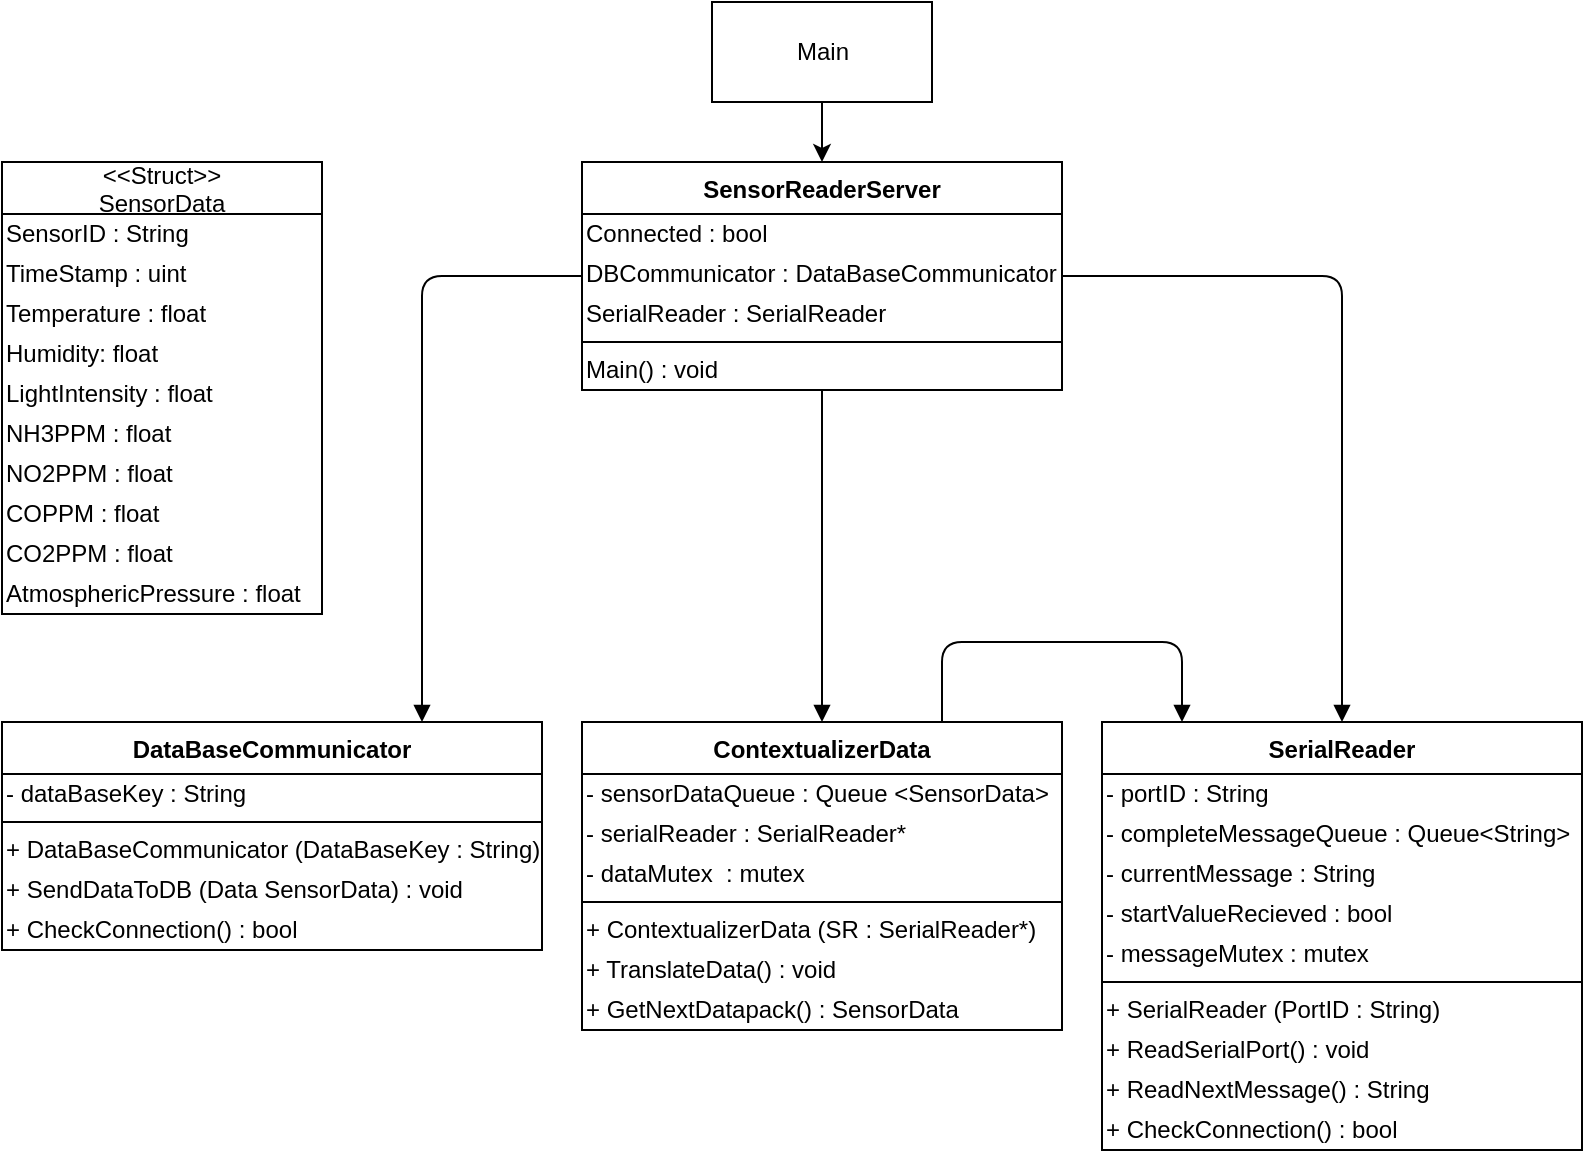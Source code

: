 <mxfile version="15.2.7" type="device"><diagram id="BNYYNZmrmDitFUopMoAo" name="Page-1"><mxGraphModel dx="1038" dy="607" grid="1" gridSize="10" guides="1" tooltips="1" connect="1" arrows="1" fold="1" page="1" pageScale="1" pageWidth="3300" pageHeight="4681" math="0" shadow="0"><root><mxCell id="0"/><mxCell id="1" parent="0"/><mxCell id="QGwHaub39kfZVVOh2_jb-5" value="&lt;&lt;Struct&gt;&gt;&#10;SensorData" style="swimlane;fontStyle=0;childLayout=stackLayout;horizontal=1;startSize=26;fillColor=none;horizontalStack=0;resizeParent=1;resizeParentMax=0;resizeLast=0;collapsible=1;marginBottom=0;" vertex="1" parent="1"><mxGeometry x="10" y="80" width="160" height="226" as="geometry"/></mxCell><mxCell id="QGwHaub39kfZVVOh2_jb-9" value="SensorID : String" style="text;html=1;align=left;verticalAlign=middle;resizable=0;points=[];autosize=1;strokeColor=none;fillColor=none;" vertex="1" parent="QGwHaub39kfZVVOh2_jb-5"><mxGeometry y="26" width="160" height="20" as="geometry"/></mxCell><mxCell id="QGwHaub39kfZVVOh2_jb-10" value="TimeStamp : uint" style="text;html=1;align=left;verticalAlign=middle;resizable=0;points=[];autosize=1;strokeColor=none;fillColor=none;" vertex="1" parent="QGwHaub39kfZVVOh2_jb-5"><mxGeometry y="46" width="160" height="20" as="geometry"/></mxCell><mxCell id="QGwHaub39kfZVVOh2_jb-11" value="Temperature : float" style="text;html=1;align=left;verticalAlign=middle;resizable=0;points=[];autosize=1;strokeColor=none;fillColor=none;" vertex="1" parent="QGwHaub39kfZVVOh2_jb-5"><mxGeometry y="66" width="160" height="20" as="geometry"/></mxCell><mxCell id="QGwHaub39kfZVVOh2_jb-12" value="Humidity: float" style="text;html=1;align=left;verticalAlign=middle;resizable=0;points=[];autosize=1;strokeColor=none;fillColor=none;" vertex="1" parent="QGwHaub39kfZVVOh2_jb-5"><mxGeometry y="86" width="160" height="20" as="geometry"/></mxCell><mxCell id="QGwHaub39kfZVVOh2_jb-13" value="LightIntensity : float" style="text;html=1;align=left;verticalAlign=middle;resizable=0;points=[];autosize=1;strokeColor=none;fillColor=none;" vertex="1" parent="QGwHaub39kfZVVOh2_jb-5"><mxGeometry y="106" width="160" height="20" as="geometry"/></mxCell><mxCell id="QGwHaub39kfZVVOh2_jb-14" value="NH3PPM : float" style="text;html=1;align=left;verticalAlign=middle;resizable=0;points=[];autosize=1;strokeColor=none;fillColor=none;" vertex="1" parent="QGwHaub39kfZVVOh2_jb-5"><mxGeometry y="126" width="160" height="20" as="geometry"/></mxCell><mxCell id="QGwHaub39kfZVVOh2_jb-15" value="&lt;div&gt;&lt;span&gt;NO2PPM : float&lt;/span&gt;&lt;/div&gt;" style="text;html=1;align=left;verticalAlign=middle;resizable=0;points=[];autosize=1;strokeColor=none;fillColor=none;" vertex="1" parent="QGwHaub39kfZVVOh2_jb-5"><mxGeometry y="146" width="160" height="20" as="geometry"/></mxCell><mxCell id="QGwHaub39kfZVVOh2_jb-16" value="COPPM : float" style="text;html=1;align=left;verticalAlign=middle;resizable=0;points=[];autosize=1;strokeColor=none;fillColor=none;" vertex="1" parent="QGwHaub39kfZVVOh2_jb-5"><mxGeometry y="166" width="160" height="20" as="geometry"/></mxCell><mxCell id="QGwHaub39kfZVVOh2_jb-17" value="CO2PPM : float" style="text;html=1;align=left;verticalAlign=middle;resizable=0;points=[];autosize=1;strokeColor=none;fillColor=none;" vertex="1" parent="QGwHaub39kfZVVOh2_jb-5"><mxGeometry y="186" width="160" height="20" as="geometry"/></mxCell><mxCell id="QGwHaub39kfZVVOh2_jb-18" value="AtmosphericPressure : float" style="text;html=1;align=left;verticalAlign=middle;resizable=0;points=[];autosize=1;strokeColor=none;fillColor=none;" vertex="1" parent="QGwHaub39kfZVVOh2_jb-5"><mxGeometry y="206" width="160" height="20" as="geometry"/></mxCell><mxCell id="QGwHaub39kfZVVOh2_jb-19" value="DataBaseCommunicator" style="swimlane;fontStyle=1;align=center;verticalAlign=top;childLayout=stackLayout;horizontal=1;startSize=26;horizontalStack=0;resizeParent=1;resizeParentMax=0;resizeLast=0;collapsible=1;marginBottom=0;" vertex="1" parent="1"><mxGeometry x="10" y="360" width="270" height="114" as="geometry"/></mxCell><mxCell id="QGwHaub39kfZVVOh2_jb-23" value="- dataBaseKey : String" style="text;html=1;align=left;verticalAlign=middle;resizable=0;points=[];autosize=1;strokeColor=none;fillColor=none;" vertex="1" parent="QGwHaub39kfZVVOh2_jb-19"><mxGeometry y="26" width="270" height="20" as="geometry"/></mxCell><mxCell id="QGwHaub39kfZVVOh2_jb-21" value="" style="line;strokeWidth=1;fillColor=none;align=left;verticalAlign=middle;spacingTop=-1;spacingLeft=3;spacingRight=3;rotatable=0;labelPosition=right;points=[];portConstraint=eastwest;" vertex="1" parent="QGwHaub39kfZVVOh2_jb-19"><mxGeometry y="46" width="270" height="8" as="geometry"/></mxCell><mxCell id="QGwHaub39kfZVVOh2_jb-25" value="+ DataBaseCommunicator (DataBaseKey : String)" style="text;html=1;align=left;verticalAlign=middle;resizable=0;points=[];autosize=1;strokeColor=none;fillColor=none;" vertex="1" parent="QGwHaub39kfZVVOh2_jb-19"><mxGeometry y="54" width="270" height="20" as="geometry"/></mxCell><mxCell id="QGwHaub39kfZVVOh2_jb-24" value="+ SendDataToDB (Data SensorData) : void" style="text;html=1;align=left;verticalAlign=middle;resizable=0;points=[];autosize=1;strokeColor=none;fillColor=none;" vertex="1" parent="QGwHaub39kfZVVOh2_jb-19"><mxGeometry y="74" width="270" height="20" as="geometry"/></mxCell><mxCell id="QGwHaub39kfZVVOh2_jb-46" value="+ CheckConnection() : bool" style="text;html=1;align=left;verticalAlign=middle;resizable=0;points=[];autosize=1;strokeColor=none;fillColor=none;" vertex="1" parent="QGwHaub39kfZVVOh2_jb-19"><mxGeometry y="94" width="270" height="20" as="geometry"/></mxCell><mxCell id="QGwHaub39kfZVVOh2_jb-26" value="SensorReaderServer" style="swimlane;fontStyle=1;align=center;verticalAlign=top;childLayout=stackLayout;horizontal=1;startSize=26;horizontalStack=0;resizeParent=1;resizeParentMax=0;resizeLast=0;collapsible=1;marginBottom=0;" vertex="1" parent="1"><mxGeometry x="300" y="80" width="240" height="114" as="geometry"/></mxCell><mxCell id="QGwHaub39kfZVVOh2_jb-44" value="Connected : bool" style="text;html=1;align=left;verticalAlign=middle;resizable=0;points=[];autosize=1;strokeColor=none;fillColor=none;" vertex="1" parent="QGwHaub39kfZVVOh2_jb-26"><mxGeometry y="26" width="240" height="20" as="geometry"/></mxCell><mxCell id="QGwHaub39kfZVVOh2_jb-30" value="&lt;span style=&quot;&quot;&gt;DBCommunicator : DataBaseCommunicator&lt;/span&gt;" style="text;html=1;align=left;verticalAlign=middle;resizable=0;points=[];autosize=1;strokeColor=none;fillColor=none;" vertex="1" parent="QGwHaub39kfZVVOh2_jb-26"><mxGeometry y="46" width="240" height="20" as="geometry"/></mxCell><mxCell id="QGwHaub39kfZVVOh2_jb-47" value="SerialReader : SerialReader" style="text;html=1;align=left;verticalAlign=middle;resizable=0;points=[];autosize=1;strokeColor=none;fillColor=none;" vertex="1" parent="QGwHaub39kfZVVOh2_jb-26"><mxGeometry y="66" width="240" height="20" as="geometry"/></mxCell><mxCell id="QGwHaub39kfZVVOh2_jb-28" value="" style="line;strokeWidth=1;fillColor=none;align=left;verticalAlign=middle;spacingTop=-1;spacingLeft=3;spacingRight=3;rotatable=0;labelPosition=right;points=[];portConstraint=eastwest;" vertex="1" parent="QGwHaub39kfZVVOh2_jb-26"><mxGeometry y="86" width="240" height="8" as="geometry"/></mxCell><mxCell id="QGwHaub39kfZVVOh2_jb-31" value="Main() : void" style="text;html=1;align=left;verticalAlign=middle;resizable=0;points=[];autosize=1;strokeColor=none;fillColor=none;" vertex="1" parent="QGwHaub39kfZVVOh2_jb-26"><mxGeometry y="94" width="240" height="20" as="geometry"/></mxCell><mxCell id="QGwHaub39kfZVVOh2_jb-32" value="SerialReader" style="swimlane;fontStyle=1;align=center;verticalAlign=top;childLayout=stackLayout;horizontal=1;startSize=26;horizontalStack=0;resizeParent=1;resizeParentMax=0;resizeLast=0;collapsible=1;marginBottom=0;" vertex="1" parent="1"><mxGeometry x="560" y="360" width="240" height="214" as="geometry"/></mxCell><mxCell id="QGwHaub39kfZVVOh2_jb-36" value="- portID : String" style="text;html=1;align=left;verticalAlign=middle;resizable=0;points=[];autosize=1;strokeColor=none;fillColor=none;" vertex="1" parent="QGwHaub39kfZVVOh2_jb-32"><mxGeometry y="26" width="240" height="20" as="geometry"/></mxCell><mxCell id="QGwHaub39kfZVVOh2_jb-37" value="- completeMessageQueue : Queue&amp;lt;String&amp;gt;" style="text;html=1;align=left;verticalAlign=middle;resizable=0;points=[];autosize=1;strokeColor=none;fillColor=none;" vertex="1" parent="QGwHaub39kfZVVOh2_jb-32"><mxGeometry y="46" width="240" height="20" as="geometry"/></mxCell><mxCell id="QGwHaub39kfZVVOh2_jb-38" value="- currentMessage : String" style="text;html=1;align=left;verticalAlign=middle;resizable=0;points=[];autosize=1;strokeColor=none;fillColor=none;" vertex="1" parent="QGwHaub39kfZVVOh2_jb-32"><mxGeometry y="66" width="240" height="20" as="geometry"/></mxCell><mxCell id="QGwHaub39kfZVVOh2_jb-43" value="- startValueRecieved : bool" style="text;html=1;align=left;verticalAlign=middle;resizable=0;points=[];autosize=1;strokeColor=none;fillColor=none;" vertex="1" parent="QGwHaub39kfZVVOh2_jb-32"><mxGeometry y="86" width="240" height="20" as="geometry"/></mxCell><mxCell id="QGwHaub39kfZVVOh2_jb-55" value="- messageMutex : mutex" style="text;html=1;align=left;verticalAlign=middle;resizable=0;points=[];autosize=1;strokeColor=none;fillColor=none;" vertex="1" parent="QGwHaub39kfZVVOh2_jb-32"><mxGeometry y="106" width="240" height="20" as="geometry"/></mxCell><mxCell id="QGwHaub39kfZVVOh2_jb-34" value="" style="line;strokeWidth=1;fillColor=none;align=left;verticalAlign=middle;spacingTop=-1;spacingLeft=3;spacingRight=3;rotatable=0;labelPosition=right;points=[];portConstraint=eastwest;" vertex="1" parent="QGwHaub39kfZVVOh2_jb-32"><mxGeometry y="126" width="240" height="8" as="geometry"/></mxCell><mxCell id="QGwHaub39kfZVVOh2_jb-39" value="+ SerialReader (PortID : String)" style="text;html=1;align=left;verticalAlign=middle;resizable=0;points=[];autosize=1;strokeColor=none;fillColor=none;" vertex="1" parent="QGwHaub39kfZVVOh2_jb-32"><mxGeometry y="134" width="240" height="20" as="geometry"/></mxCell><mxCell id="QGwHaub39kfZVVOh2_jb-42" value="+ ReadSerialPort() : void" style="text;html=1;align=left;verticalAlign=middle;resizable=0;points=[];autosize=1;strokeColor=none;fillColor=none;" vertex="1" parent="QGwHaub39kfZVVOh2_jb-32"><mxGeometry y="154" width="240" height="20" as="geometry"/></mxCell><mxCell id="QGwHaub39kfZVVOh2_jb-56" value="+ ReadNextMessage() : String" style="text;html=1;align=left;verticalAlign=middle;resizable=0;points=[];autosize=1;strokeColor=none;fillColor=none;" vertex="1" parent="QGwHaub39kfZVVOh2_jb-32"><mxGeometry y="174" width="240" height="20" as="geometry"/></mxCell><mxCell id="QGwHaub39kfZVVOh2_jb-45" value="+ CheckConnection() : bool" style="text;html=1;align=left;verticalAlign=middle;resizable=0;points=[];autosize=1;strokeColor=none;fillColor=none;" vertex="1" parent="QGwHaub39kfZVVOh2_jb-32"><mxGeometry y="194" width="240" height="20" as="geometry"/></mxCell><mxCell id="QGwHaub39kfZVVOh2_jb-48" value="" style="endArrow=block;endFill=1;html=1;edgeStyle=orthogonalEdgeStyle;align=left;verticalAlign=top;" edge="1" parent="1" source="QGwHaub39kfZVVOh2_jb-26" target="QGwHaub39kfZVVOh2_jb-32"><mxGeometry x="-1" relative="1" as="geometry"><mxPoint x="420" y="320" as="sourcePoint"/><mxPoint x="580" y="300" as="targetPoint"/></mxGeometry></mxCell><mxCell id="QGwHaub39kfZVVOh2_jb-52" value="" style="endArrow=block;endFill=1;html=1;edgeStyle=orthogonalEdgeStyle;align=left;verticalAlign=top;" edge="1" parent="1" source="QGwHaub39kfZVVOh2_jb-26" target="QGwHaub39kfZVVOh2_jb-19"><mxGeometry x="-1" relative="1" as="geometry"><mxPoint x="420" y="320" as="sourcePoint"/><mxPoint x="580" y="320" as="targetPoint"/><Array as="points"><mxPoint x="220" y="137"/></Array></mxGeometry></mxCell><mxCell id="QGwHaub39kfZVVOh2_jb-57" value="ContextualizerData" style="swimlane;fontStyle=1;align=center;verticalAlign=top;childLayout=stackLayout;horizontal=1;startSize=26;horizontalStack=0;resizeParent=1;resizeParentMax=0;resizeLast=0;collapsible=1;marginBottom=0;" vertex="1" parent="1"><mxGeometry x="300" y="360" width="240" height="154" as="geometry"/></mxCell><mxCell id="QGwHaub39kfZVVOh2_jb-54" value="- sensorDataQueue : Queue &amp;lt;SensorData&amp;gt;" style="text;html=1;align=left;verticalAlign=middle;resizable=0;points=[];autosize=1;strokeColor=none;fillColor=none;" vertex="1" parent="QGwHaub39kfZVVOh2_jb-57"><mxGeometry y="26" width="240" height="20" as="geometry"/></mxCell><mxCell id="QGwHaub39kfZVVOh2_jb-61" value="- serialReader : SerialReader*" style="text;html=1;align=left;verticalAlign=middle;resizable=0;points=[];autosize=1;strokeColor=none;fillColor=none;" vertex="1" parent="QGwHaub39kfZVVOh2_jb-57"><mxGeometry y="46" width="240" height="20" as="geometry"/></mxCell><mxCell id="QGwHaub39kfZVVOh2_jb-63" value="- dataMutex&amp;nbsp; : mutex" style="text;html=1;align=left;verticalAlign=middle;resizable=0;points=[];autosize=1;strokeColor=none;fillColor=none;" vertex="1" parent="QGwHaub39kfZVVOh2_jb-57"><mxGeometry y="66" width="240" height="20" as="geometry"/></mxCell><mxCell id="QGwHaub39kfZVVOh2_jb-59" value="" style="line;strokeWidth=1;fillColor=none;align=left;verticalAlign=middle;spacingTop=-1;spacingLeft=3;spacingRight=3;rotatable=0;labelPosition=right;points=[];portConstraint=eastwest;" vertex="1" parent="QGwHaub39kfZVVOh2_jb-57"><mxGeometry y="86" width="240" height="8" as="geometry"/></mxCell><mxCell id="QGwHaub39kfZVVOh2_jb-62" value="+ ContextualizerData (SR : SerialReader*)" style="text;html=1;align=left;verticalAlign=middle;resizable=0;points=[];autosize=1;strokeColor=none;fillColor=none;" vertex="1" parent="QGwHaub39kfZVVOh2_jb-57"><mxGeometry y="94" width="240" height="20" as="geometry"/></mxCell><mxCell id="QGwHaub39kfZVVOh2_jb-41" value="+ TranslateData() : void" style="text;html=1;align=left;verticalAlign=middle;resizable=0;points=[];autosize=1;strokeColor=none;fillColor=none;" vertex="1" parent="QGwHaub39kfZVVOh2_jb-57"><mxGeometry y="114" width="240" height="20" as="geometry"/></mxCell><mxCell id="QGwHaub39kfZVVOh2_jb-64" value="+ GetNextDatapack() : SensorData" style="text;html=1;align=left;verticalAlign=middle;resizable=0;points=[];autosize=1;strokeColor=none;fillColor=none;" vertex="1" parent="QGwHaub39kfZVVOh2_jb-57"><mxGeometry y="134" width="240" height="20" as="geometry"/></mxCell><mxCell id="QGwHaub39kfZVVOh2_jb-65" value="" style="endArrow=block;endFill=1;html=1;edgeStyle=orthogonalEdgeStyle;align=left;verticalAlign=top;" edge="1" parent="1" source="QGwHaub39kfZVVOh2_jb-26" target="QGwHaub39kfZVVOh2_jb-57"><mxGeometry x="-1" relative="1" as="geometry"><mxPoint x="530" y="147" as="sourcePoint"/><mxPoint x="690" y="370" as="targetPoint"/></mxGeometry></mxCell><mxCell id="QGwHaub39kfZVVOh2_jb-66" value="" style="endArrow=block;endFill=1;html=1;edgeStyle=orthogonalEdgeStyle;align=left;verticalAlign=top;" edge="1" parent="1" source="QGwHaub39kfZVVOh2_jb-57" target="QGwHaub39kfZVVOh2_jb-32"><mxGeometry x="-1" relative="1" as="geometry"><mxPoint x="410" y="204" as="sourcePoint"/><mxPoint x="540" y="270" as="targetPoint"/><Array as="points"><mxPoint x="480" y="320"/><mxPoint x="600" y="320"/></Array></mxGeometry></mxCell><mxCell id="QGwHaub39kfZVVOh2_jb-68" value="" style="edgeStyle=orthogonalEdgeStyle;rounded=0;orthogonalLoop=1;jettySize=auto;html=1;" edge="1" parent="1" source="QGwHaub39kfZVVOh2_jb-67" target="QGwHaub39kfZVVOh2_jb-26"><mxGeometry relative="1" as="geometry"/></mxCell><mxCell id="QGwHaub39kfZVVOh2_jb-67" value="Main" style="html=1;align=center;" vertex="1" parent="1"><mxGeometry x="365" width="110" height="50" as="geometry"/></mxCell></root></mxGraphModel></diagram></mxfile>